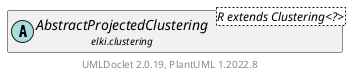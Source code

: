 @startuml
    remove .*\.(Instance|Par|Parameterizer|Factory)$
    set namespaceSeparator none
    hide empty fields
    hide empty methods

    abstract class "<size:14>AbstractProjectedClustering.Par\n<size:10>elki.clustering" as elki.clustering.AbstractProjectedClustering.Par [[AbstractProjectedClustering.Par.html]] {
        {static} +K_ID: OptionID
        {static} +K_I_ID: OptionID
        {static} +L_ID: OptionID
        #k: int
        #k_i: int
        #l: int
    }

    interface "<size:14>Parameterizer\n<size:10>elki.utilities.optionhandling" as elki.utilities.optionhandling.Parameterizer [[../utilities/optionhandling/Parameterizer.html]] {
        {abstract} +make(): Object
    }
    abstract class "<size:14>AbstractProjectedClustering\n<size:10>elki.clustering" as elki.clustering.AbstractProjectedClustering<R extends Clustering<?>> [[AbstractProjectedClustering.html]]

    elki.utilities.optionhandling.Parameterizer <|.. elki.clustering.AbstractProjectedClustering.Par
    elki.clustering.AbstractProjectedClustering +-- elki.clustering.AbstractProjectedClustering.Par

    center footer UMLDoclet 2.0.19, PlantUML 1.2022.8
@enduml
